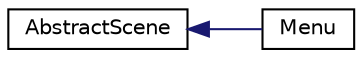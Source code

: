 digraph "クラス階層図"
{
 // LATEX_PDF_SIZE
  edge [fontname="Helvetica",fontsize="10",labelfontname="Helvetica",labelfontsize="10"];
  node [fontname="Helvetica",fontsize="10",shape=record];
  rankdir="LR";
  Node0 [label="AbstractScene",height=0.2,width=0.4,color="black", fillcolor="white", style="filled",URL="$class_abstract_scene.html",tooltip="シーンを管理するクラス、SystemLooperで使用。各シーンクラスはこのクラスを継承する。"];
  Node0 -> Node1 [dir="back",color="midnightblue",fontsize="10",style="solid",fontname="Helvetica"];
  Node1 [label="Menu",height=0.2,width=0.4,color="black", fillcolor="white", style="filled",URL="$class_menu.html",tooltip=" "];
}
